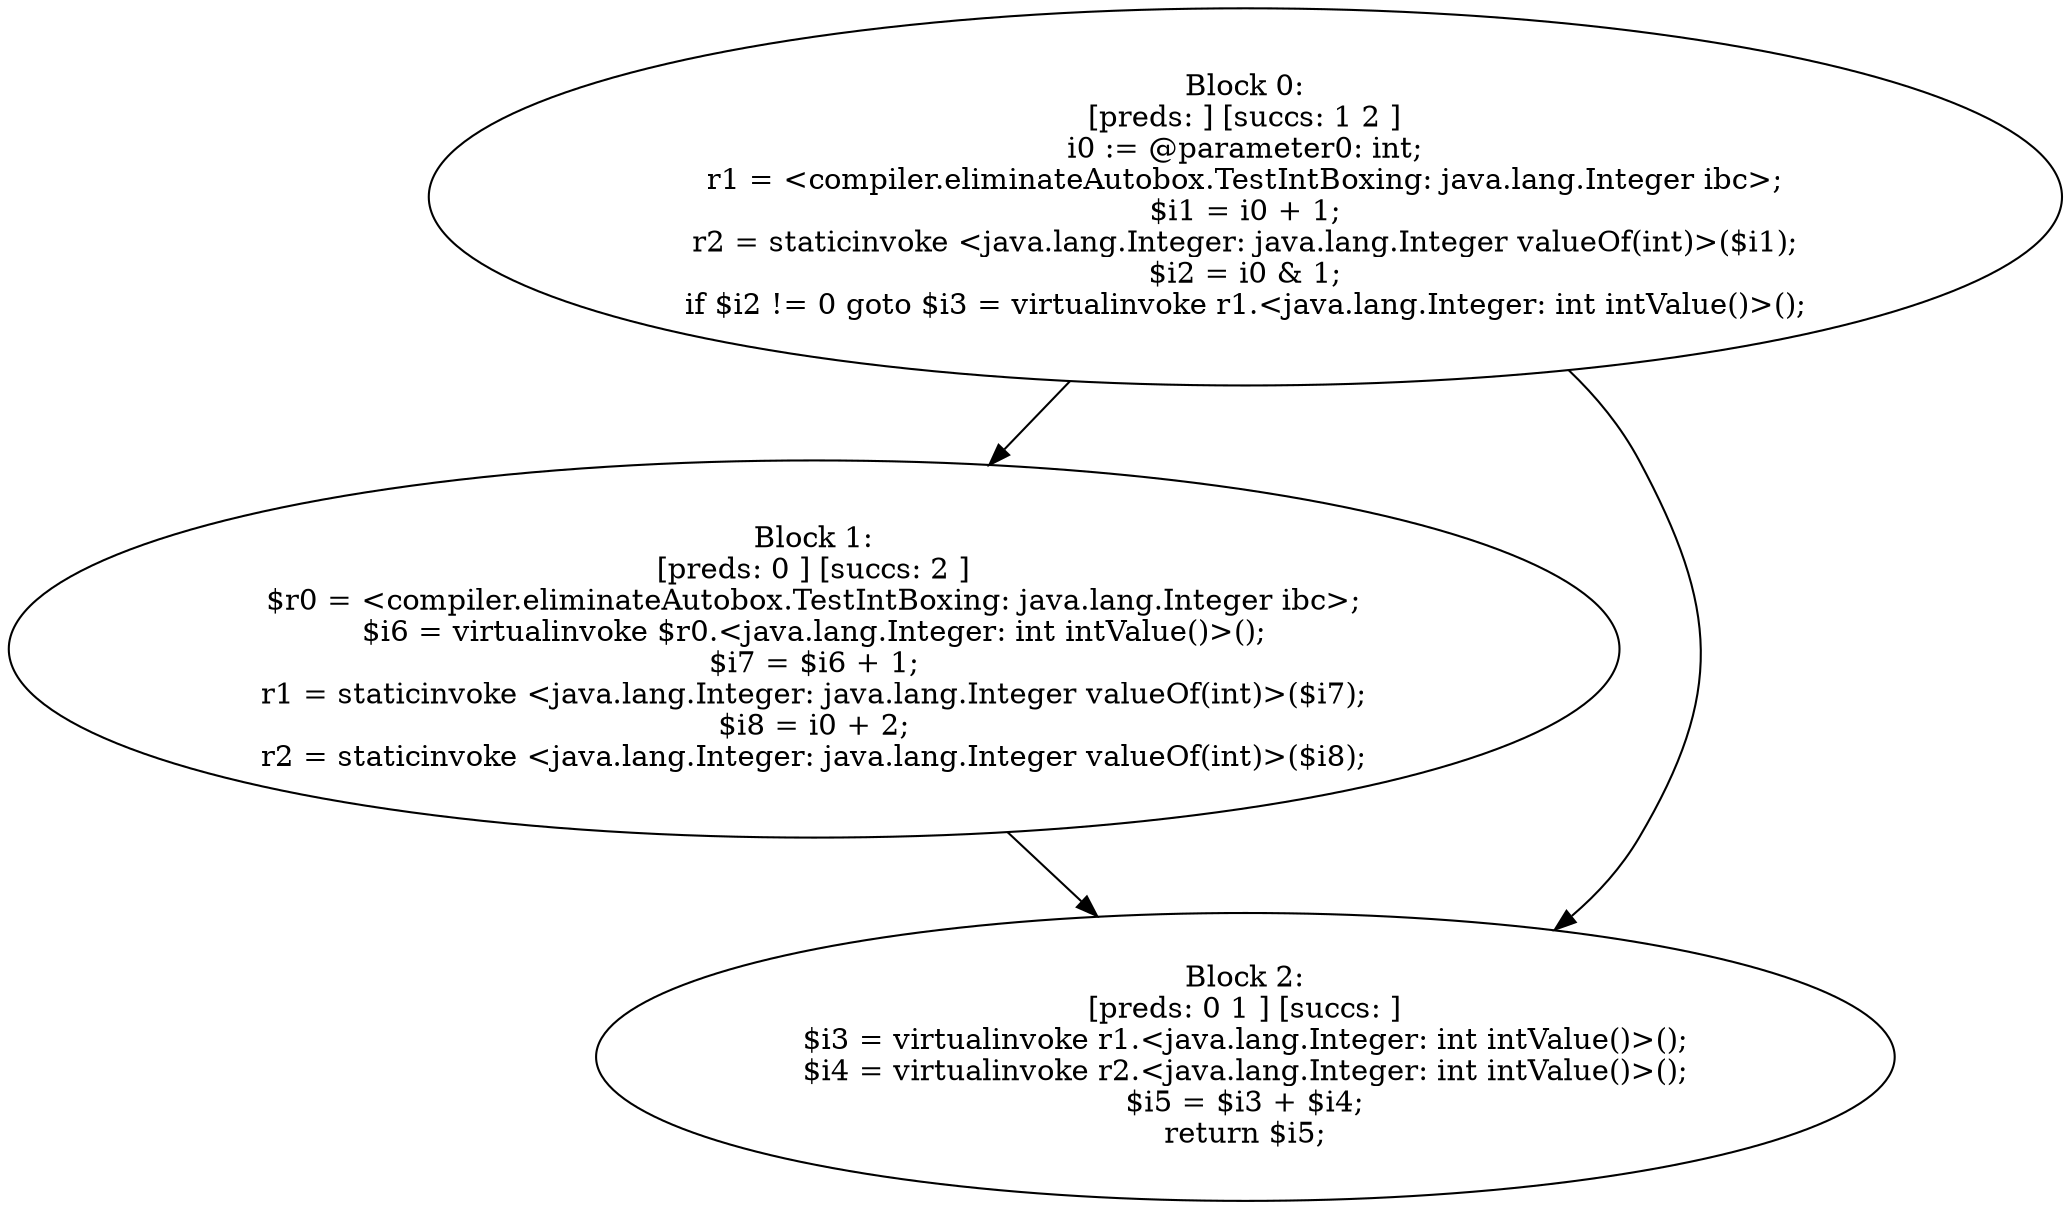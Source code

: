 digraph "unitGraph" {
    "Block 0:
[preds: ] [succs: 1 2 ]
i0 := @parameter0: int;
r1 = <compiler.eliminateAutobox.TestIntBoxing: java.lang.Integer ibc>;
$i1 = i0 + 1;
r2 = staticinvoke <java.lang.Integer: java.lang.Integer valueOf(int)>($i1);
$i2 = i0 & 1;
if $i2 != 0 goto $i3 = virtualinvoke r1.<java.lang.Integer: int intValue()>();
"
    "Block 1:
[preds: 0 ] [succs: 2 ]
$r0 = <compiler.eliminateAutobox.TestIntBoxing: java.lang.Integer ibc>;
$i6 = virtualinvoke $r0.<java.lang.Integer: int intValue()>();
$i7 = $i6 + 1;
r1 = staticinvoke <java.lang.Integer: java.lang.Integer valueOf(int)>($i7);
$i8 = i0 + 2;
r2 = staticinvoke <java.lang.Integer: java.lang.Integer valueOf(int)>($i8);
"
    "Block 2:
[preds: 0 1 ] [succs: ]
$i3 = virtualinvoke r1.<java.lang.Integer: int intValue()>();
$i4 = virtualinvoke r2.<java.lang.Integer: int intValue()>();
$i5 = $i3 + $i4;
return $i5;
"
    "Block 0:
[preds: ] [succs: 1 2 ]
i0 := @parameter0: int;
r1 = <compiler.eliminateAutobox.TestIntBoxing: java.lang.Integer ibc>;
$i1 = i0 + 1;
r2 = staticinvoke <java.lang.Integer: java.lang.Integer valueOf(int)>($i1);
$i2 = i0 & 1;
if $i2 != 0 goto $i3 = virtualinvoke r1.<java.lang.Integer: int intValue()>();
"->"Block 1:
[preds: 0 ] [succs: 2 ]
$r0 = <compiler.eliminateAutobox.TestIntBoxing: java.lang.Integer ibc>;
$i6 = virtualinvoke $r0.<java.lang.Integer: int intValue()>();
$i7 = $i6 + 1;
r1 = staticinvoke <java.lang.Integer: java.lang.Integer valueOf(int)>($i7);
$i8 = i0 + 2;
r2 = staticinvoke <java.lang.Integer: java.lang.Integer valueOf(int)>($i8);
";
    "Block 0:
[preds: ] [succs: 1 2 ]
i0 := @parameter0: int;
r1 = <compiler.eliminateAutobox.TestIntBoxing: java.lang.Integer ibc>;
$i1 = i0 + 1;
r2 = staticinvoke <java.lang.Integer: java.lang.Integer valueOf(int)>($i1);
$i2 = i0 & 1;
if $i2 != 0 goto $i3 = virtualinvoke r1.<java.lang.Integer: int intValue()>();
"->"Block 2:
[preds: 0 1 ] [succs: ]
$i3 = virtualinvoke r1.<java.lang.Integer: int intValue()>();
$i4 = virtualinvoke r2.<java.lang.Integer: int intValue()>();
$i5 = $i3 + $i4;
return $i5;
";
    "Block 1:
[preds: 0 ] [succs: 2 ]
$r0 = <compiler.eliminateAutobox.TestIntBoxing: java.lang.Integer ibc>;
$i6 = virtualinvoke $r0.<java.lang.Integer: int intValue()>();
$i7 = $i6 + 1;
r1 = staticinvoke <java.lang.Integer: java.lang.Integer valueOf(int)>($i7);
$i8 = i0 + 2;
r2 = staticinvoke <java.lang.Integer: java.lang.Integer valueOf(int)>($i8);
"->"Block 2:
[preds: 0 1 ] [succs: ]
$i3 = virtualinvoke r1.<java.lang.Integer: int intValue()>();
$i4 = virtualinvoke r2.<java.lang.Integer: int intValue()>();
$i5 = $i3 + $i4;
return $i5;
";
}
